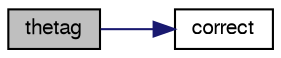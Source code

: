 digraph "thetag"
{
  bgcolor="transparent";
  edge [fontname="FreeSans",fontsize="10",labelfontname="FreeSans",labelfontsize="10"];
  node [fontname="FreeSans",fontsize="10",shape=record];
  rankdir="LR";
  Node63 [label="thetag",height=0.2,width=0.4,color="black", fillcolor="grey75", style="filled", fontcolor="black"];
  Node63 -> Node64 [color="midnightblue",fontsize="10",style="solid",fontname="FreeSans"];
  Node64 [label="correct",height=0.2,width=0.4,color="black",URL="$a23510.html#aa46543d969475c9c76cab95578cd79e6",tooltip="Correct the model. "];
}
